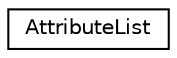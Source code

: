 digraph "Graphical Class Hierarchy"
{
  edge [fontname="Helvetica",fontsize="10",labelfontname="Helvetica",labelfontsize="10"];
  node [fontname="Helvetica",fontsize="10",shape=record];
  rankdir="LR";
  Node0 [label="AttributeList",height=0.2,width=0.4,color="black", fillcolor="white", style="filled",URL="$struct_attribute_list.html"];
}
